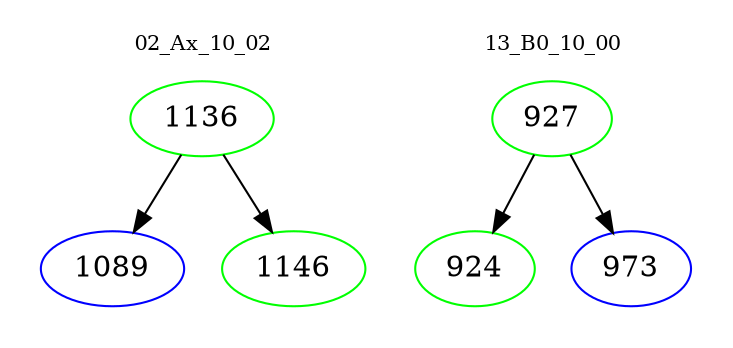 digraph{
subgraph cluster_0 {
color = white
label = "02_Ax_10_02";
fontsize=10;
T0_1136 [label="1136", color="green"]
T0_1136 -> T0_1089 [color="black"]
T0_1089 [label="1089", color="blue"]
T0_1136 -> T0_1146 [color="black"]
T0_1146 [label="1146", color="green"]
}
subgraph cluster_1 {
color = white
label = "13_B0_10_00";
fontsize=10;
T1_927 [label="927", color="green"]
T1_927 -> T1_924 [color="black"]
T1_924 [label="924", color="green"]
T1_927 -> T1_973 [color="black"]
T1_973 [label="973", color="blue"]
}
}
